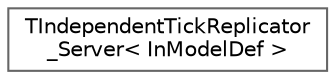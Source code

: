 digraph "Graphical Class Hierarchy"
{
 // INTERACTIVE_SVG=YES
 // LATEX_PDF_SIZE
  bgcolor="transparent";
  edge [fontname=Helvetica,fontsize=10,labelfontname=Helvetica,labelfontsize=10];
  node [fontname=Helvetica,fontsize=10,shape=box,height=0.2,width=0.4];
  rankdir="LR";
  Node0 [id="Node000000",label="TIndependentTickReplicator\l_Server\< InModelDef \>",height=0.2,width=0.4,color="grey40", fillcolor="white", style="filled",URL="$d3/d34/classTIndependentTickReplicator__Server.html",tooltip=" "];
}
